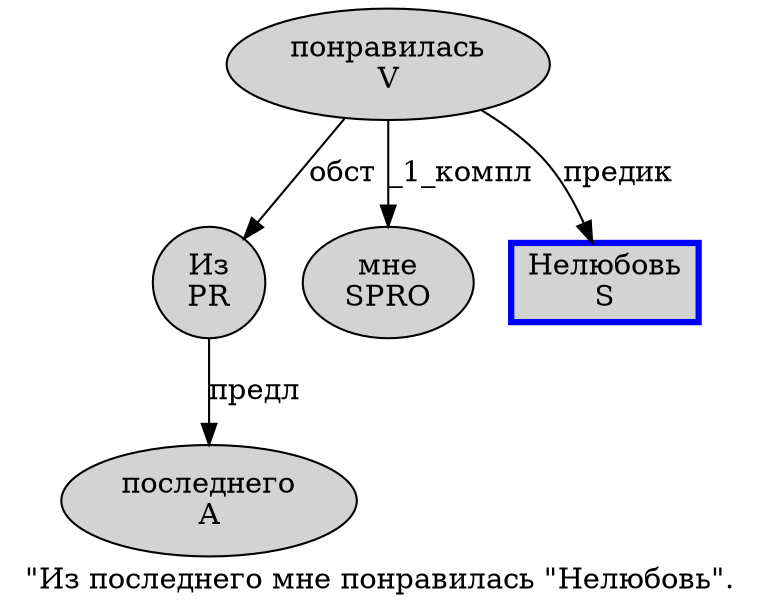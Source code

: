 digraph SENTENCE_1618 {
	graph [label="\"Из последнего мне понравилась \"Нелюбовь\"."]
	node [style=filled]
		1 [label="Из
PR" color="" fillcolor=lightgray penwidth=1 shape=ellipse]
		2 [label="последнего
A" color="" fillcolor=lightgray penwidth=1 shape=ellipse]
		3 [label="мне
SPRO" color="" fillcolor=lightgray penwidth=1 shape=ellipse]
		4 [label="понравилась
V" color="" fillcolor=lightgray penwidth=1 shape=ellipse]
		6 [label="Нелюбовь
S" color=blue fillcolor=lightgray penwidth=3 shape=box]
			1 -> 2 [label="предл"]
			4 -> 1 [label="обст"]
			4 -> 3 [label="_1_компл"]
			4 -> 6 [label="предик"]
}